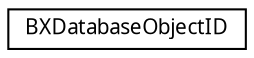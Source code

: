 digraph "Graphical Class Hierarchy"
{
  edge [fontname="LucidaGrande",fontsize="10",labelfontname="LucidaGrande",labelfontsize="10"];
  node [fontname="LucidaGrande",fontsize="10",shape=record];
  rankdir="LR";
  Node1 [label="BXDatabaseObjectID",height=0.2,width=0.4,color="black", fillcolor="white", style="filled",URL="$interface_b_x_database_object_i_d.html",tooltip="A unique identifier for a database object. "];
}
